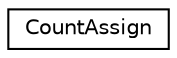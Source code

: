 digraph "Graphical Class Hierarchy"
{
  edge [fontname="Helvetica",fontsize="10",labelfontname="Helvetica",labelfontsize="10"];
  node [fontname="Helvetica",fontsize="10",shape=record];
  rankdir="LR";
  Node0 [label="CountAssign",height=0.2,width=0.4,color="black", fillcolor="white", style="filled",URL="$struct_count_assign.html"];
}

